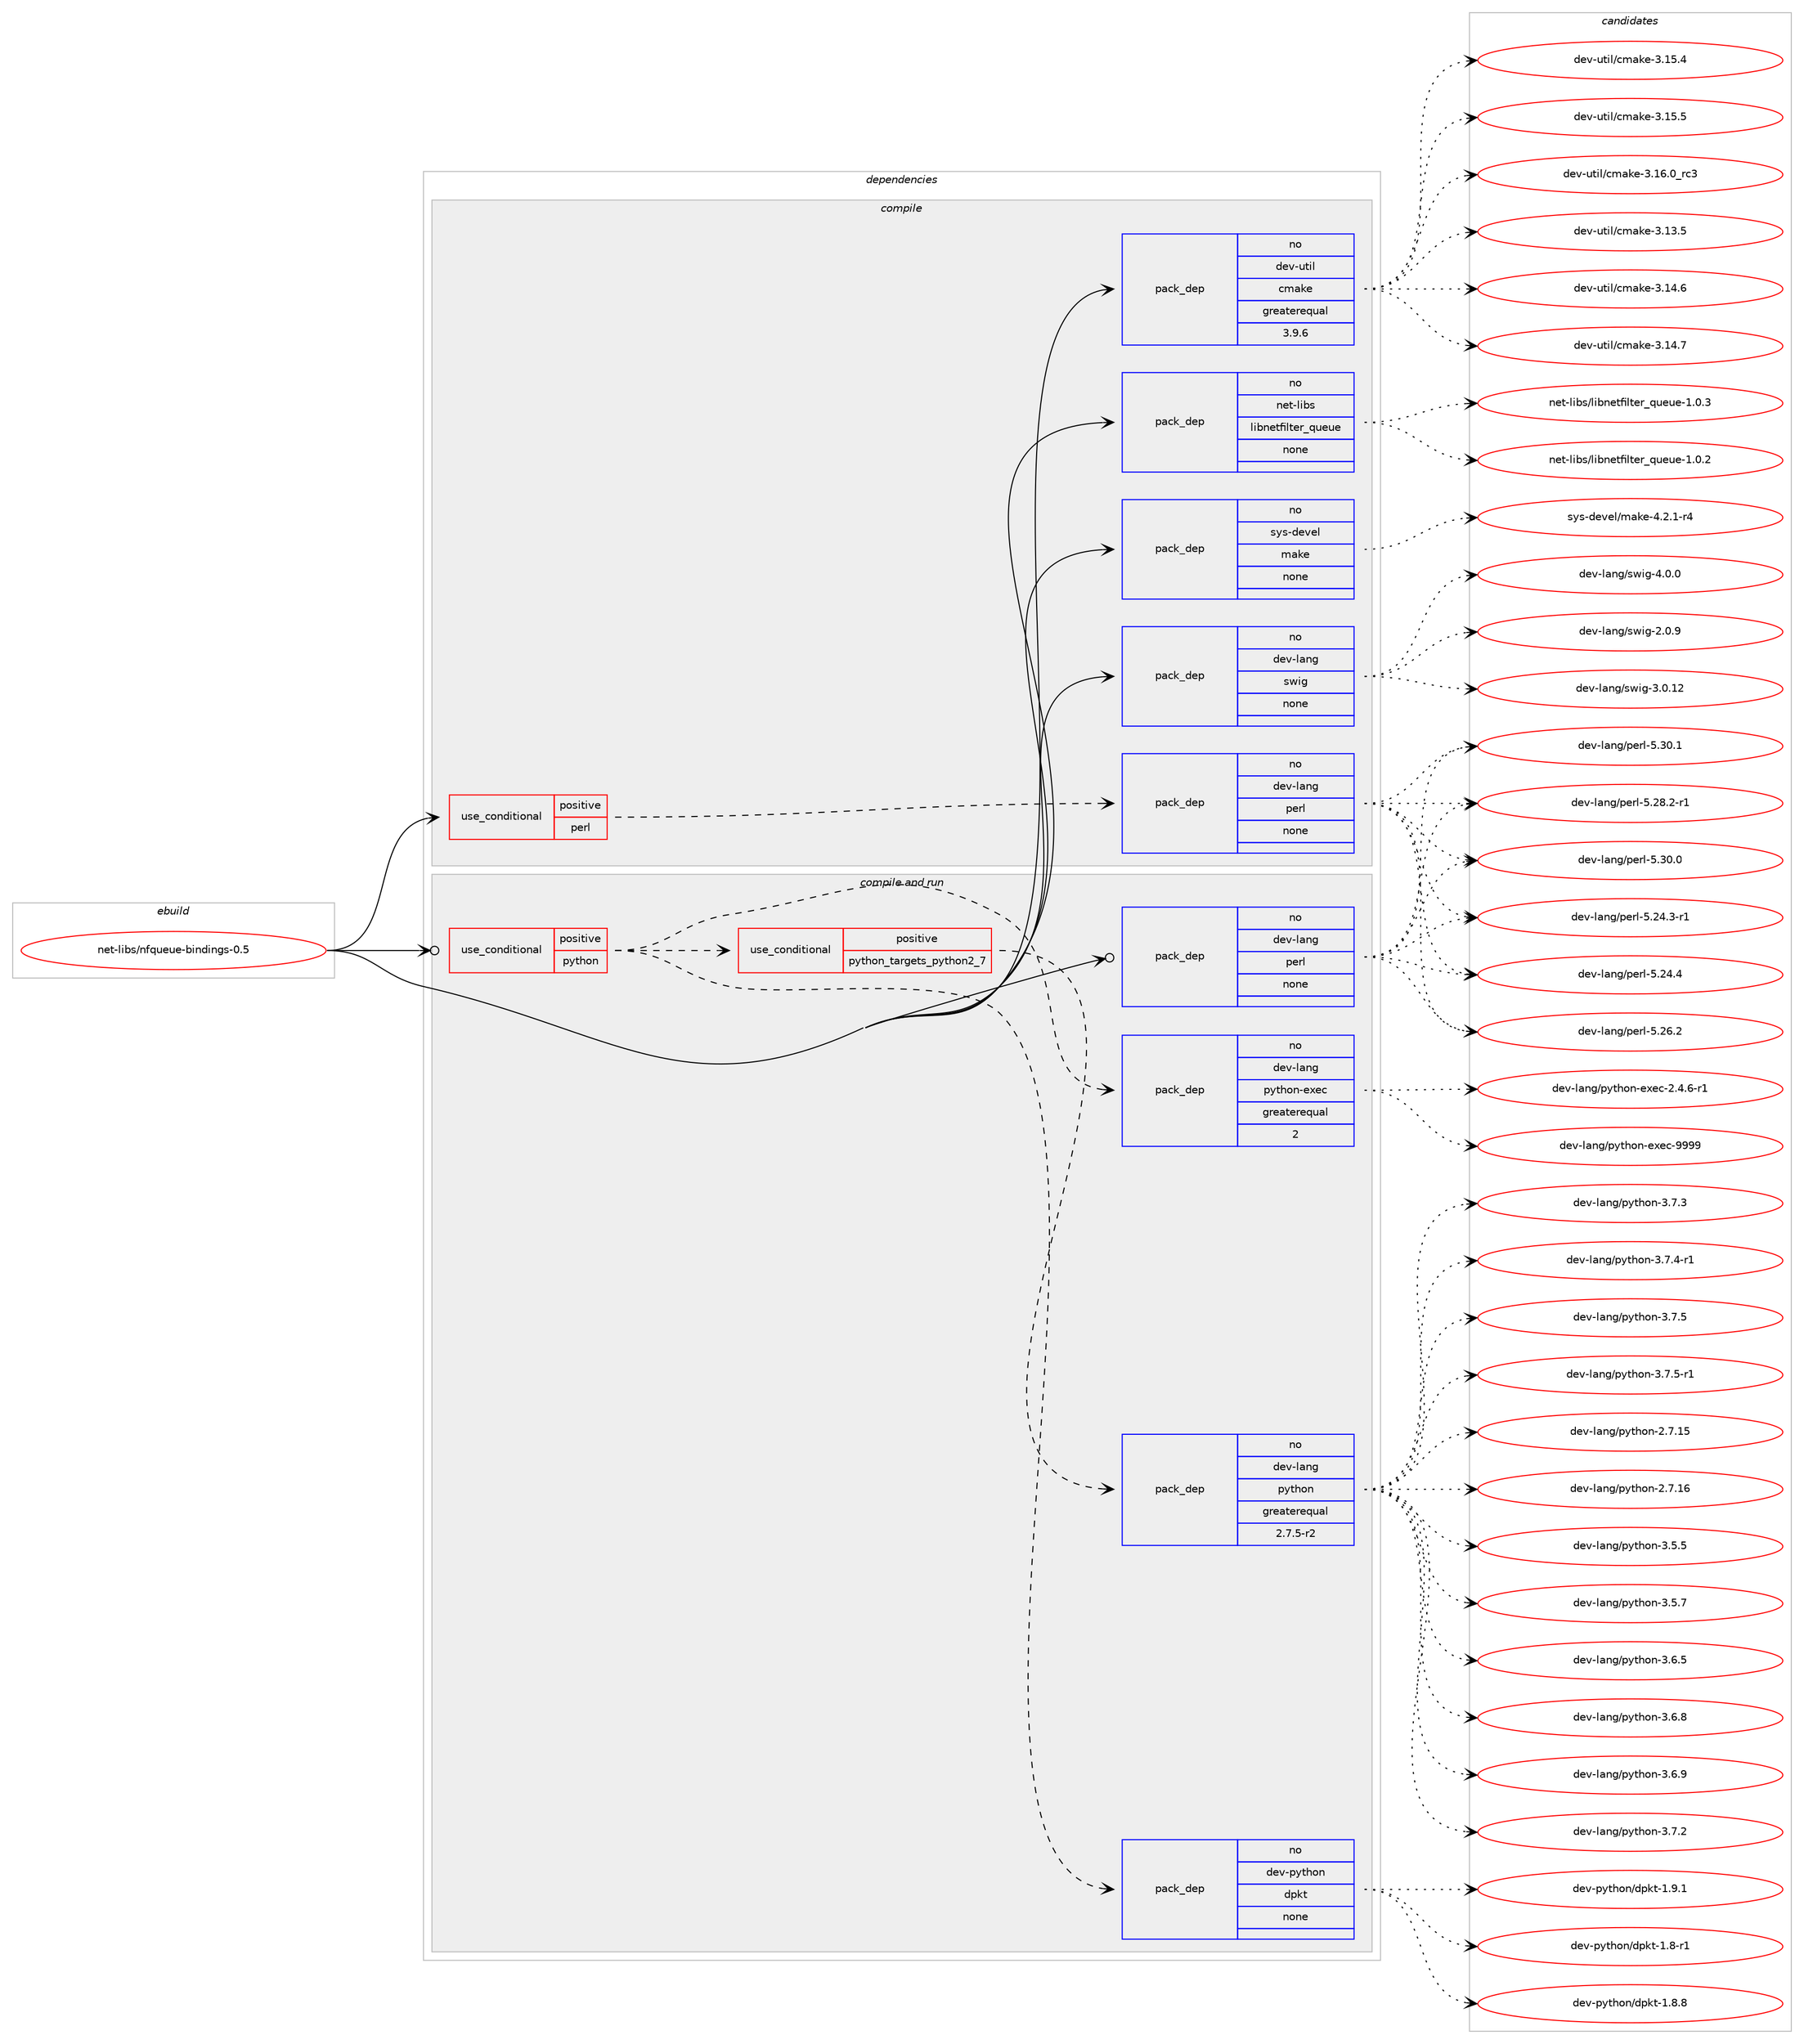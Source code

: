 digraph prolog {

# *************
# Graph options
# *************

newrank=true;
concentrate=true;
compound=true;
graph [rankdir=LR,fontname=Helvetica,fontsize=10,ranksep=1.5];#, ranksep=2.5, nodesep=0.2];
edge  [arrowhead=vee];
node  [fontname=Helvetica,fontsize=10];

# **********
# The ebuild
# **********

subgraph cluster_leftcol {
color=gray;
rank=same;
label=<<i>ebuild</i>>;
id [label="net-libs/nfqueue-bindings-0.5", color=red, width=4, href="../net-libs/nfqueue-bindings-0.5.svg"];
}

# ****************
# The dependencies
# ****************

subgraph cluster_midcol {
color=gray;
label=<<i>dependencies</i>>;
subgraph cluster_compile {
fillcolor="#eeeeee";
style=filled;
label=<<i>compile</i>>;
subgraph cond201855 {
dependency828119 [label=<<TABLE BORDER="0" CELLBORDER="1" CELLSPACING="0" CELLPADDING="4"><TR><TD ROWSPAN="3" CELLPADDING="10">use_conditional</TD></TR><TR><TD>positive</TD></TR><TR><TD>perl</TD></TR></TABLE>>, shape=none, color=red];
subgraph pack611742 {
dependency828120 [label=<<TABLE BORDER="0" CELLBORDER="1" CELLSPACING="0" CELLPADDING="4" WIDTH="220"><TR><TD ROWSPAN="6" CELLPADDING="30">pack_dep</TD></TR><TR><TD WIDTH="110">no</TD></TR><TR><TD>dev-lang</TD></TR><TR><TD>perl</TD></TR><TR><TD>none</TD></TR><TR><TD></TD></TR></TABLE>>, shape=none, color=blue];
}
dependency828119:e -> dependency828120:w [weight=20,style="dashed",arrowhead="vee"];
}
id:e -> dependency828119:w [weight=20,style="solid",arrowhead="vee"];
subgraph pack611743 {
dependency828121 [label=<<TABLE BORDER="0" CELLBORDER="1" CELLSPACING="0" CELLPADDING="4" WIDTH="220"><TR><TD ROWSPAN="6" CELLPADDING="30">pack_dep</TD></TR><TR><TD WIDTH="110">no</TD></TR><TR><TD>dev-lang</TD></TR><TR><TD>swig</TD></TR><TR><TD>none</TD></TR><TR><TD></TD></TR></TABLE>>, shape=none, color=blue];
}
id:e -> dependency828121:w [weight=20,style="solid",arrowhead="vee"];
subgraph pack611744 {
dependency828122 [label=<<TABLE BORDER="0" CELLBORDER="1" CELLSPACING="0" CELLPADDING="4" WIDTH="220"><TR><TD ROWSPAN="6" CELLPADDING="30">pack_dep</TD></TR><TR><TD WIDTH="110">no</TD></TR><TR><TD>dev-util</TD></TR><TR><TD>cmake</TD></TR><TR><TD>greaterequal</TD></TR><TR><TD>3.9.6</TD></TR></TABLE>>, shape=none, color=blue];
}
id:e -> dependency828122:w [weight=20,style="solid",arrowhead="vee"];
subgraph pack611745 {
dependency828123 [label=<<TABLE BORDER="0" CELLBORDER="1" CELLSPACING="0" CELLPADDING="4" WIDTH="220"><TR><TD ROWSPAN="6" CELLPADDING="30">pack_dep</TD></TR><TR><TD WIDTH="110">no</TD></TR><TR><TD>net-libs</TD></TR><TR><TD>libnetfilter_queue</TD></TR><TR><TD>none</TD></TR><TR><TD></TD></TR></TABLE>>, shape=none, color=blue];
}
id:e -> dependency828123:w [weight=20,style="solid",arrowhead="vee"];
subgraph pack611746 {
dependency828124 [label=<<TABLE BORDER="0" CELLBORDER="1" CELLSPACING="0" CELLPADDING="4" WIDTH="220"><TR><TD ROWSPAN="6" CELLPADDING="30">pack_dep</TD></TR><TR><TD WIDTH="110">no</TD></TR><TR><TD>sys-devel</TD></TR><TR><TD>make</TD></TR><TR><TD>none</TD></TR><TR><TD></TD></TR></TABLE>>, shape=none, color=blue];
}
id:e -> dependency828124:w [weight=20,style="solid",arrowhead="vee"];
}
subgraph cluster_compileandrun {
fillcolor="#eeeeee";
style=filled;
label=<<i>compile and run</i>>;
subgraph cond201856 {
dependency828125 [label=<<TABLE BORDER="0" CELLBORDER="1" CELLSPACING="0" CELLPADDING="4"><TR><TD ROWSPAN="3" CELLPADDING="10">use_conditional</TD></TR><TR><TD>positive</TD></TR><TR><TD>python</TD></TR></TABLE>>, shape=none, color=red];
subgraph pack611747 {
dependency828126 [label=<<TABLE BORDER="0" CELLBORDER="1" CELLSPACING="0" CELLPADDING="4" WIDTH="220"><TR><TD ROWSPAN="6" CELLPADDING="30">pack_dep</TD></TR><TR><TD WIDTH="110">no</TD></TR><TR><TD>dev-python</TD></TR><TR><TD>dpkt</TD></TR><TR><TD>none</TD></TR><TR><TD></TD></TR></TABLE>>, shape=none, color=blue];
}
dependency828125:e -> dependency828126:w [weight=20,style="dashed",arrowhead="vee"];
subgraph cond201857 {
dependency828127 [label=<<TABLE BORDER="0" CELLBORDER="1" CELLSPACING="0" CELLPADDING="4"><TR><TD ROWSPAN="3" CELLPADDING="10">use_conditional</TD></TR><TR><TD>positive</TD></TR><TR><TD>python_targets_python2_7</TD></TR></TABLE>>, shape=none, color=red];
subgraph pack611748 {
dependency828128 [label=<<TABLE BORDER="0" CELLBORDER="1" CELLSPACING="0" CELLPADDING="4" WIDTH="220"><TR><TD ROWSPAN="6" CELLPADDING="30">pack_dep</TD></TR><TR><TD WIDTH="110">no</TD></TR><TR><TD>dev-lang</TD></TR><TR><TD>python</TD></TR><TR><TD>greaterequal</TD></TR><TR><TD>2.7.5-r2</TD></TR></TABLE>>, shape=none, color=blue];
}
dependency828127:e -> dependency828128:w [weight=20,style="dashed",arrowhead="vee"];
}
dependency828125:e -> dependency828127:w [weight=20,style="dashed",arrowhead="vee"];
subgraph pack611749 {
dependency828129 [label=<<TABLE BORDER="0" CELLBORDER="1" CELLSPACING="0" CELLPADDING="4" WIDTH="220"><TR><TD ROWSPAN="6" CELLPADDING="30">pack_dep</TD></TR><TR><TD WIDTH="110">no</TD></TR><TR><TD>dev-lang</TD></TR><TR><TD>python-exec</TD></TR><TR><TD>greaterequal</TD></TR><TR><TD>2</TD></TR></TABLE>>, shape=none, color=blue];
}
dependency828125:e -> dependency828129:w [weight=20,style="dashed",arrowhead="vee"];
}
id:e -> dependency828125:w [weight=20,style="solid",arrowhead="odotvee"];
subgraph pack611750 {
dependency828130 [label=<<TABLE BORDER="0" CELLBORDER="1" CELLSPACING="0" CELLPADDING="4" WIDTH="220"><TR><TD ROWSPAN="6" CELLPADDING="30">pack_dep</TD></TR><TR><TD WIDTH="110">no</TD></TR><TR><TD>dev-lang</TD></TR><TR><TD>perl</TD></TR><TR><TD>none</TD></TR><TR><TD></TD></TR></TABLE>>, shape=none, color=blue];
}
id:e -> dependency828130:w [weight=20,style="solid",arrowhead="odotvee"];
}
subgraph cluster_run {
fillcolor="#eeeeee";
style=filled;
label=<<i>run</i>>;
}
}

# **************
# The candidates
# **************

subgraph cluster_choices {
rank=same;
color=gray;
label=<<i>candidates</i>>;

subgraph choice611742 {
color=black;
nodesep=1;
choice100101118451089711010347112101114108455346505246514511449 [label="dev-lang/perl-5.24.3-r1", color=red, width=4,href="../dev-lang/perl-5.24.3-r1.svg"];
choice10010111845108971101034711210111410845534650524652 [label="dev-lang/perl-5.24.4", color=red, width=4,href="../dev-lang/perl-5.24.4.svg"];
choice10010111845108971101034711210111410845534650544650 [label="dev-lang/perl-5.26.2", color=red, width=4,href="../dev-lang/perl-5.26.2.svg"];
choice100101118451089711010347112101114108455346505646504511449 [label="dev-lang/perl-5.28.2-r1", color=red, width=4,href="../dev-lang/perl-5.28.2-r1.svg"];
choice10010111845108971101034711210111410845534651484648 [label="dev-lang/perl-5.30.0", color=red, width=4,href="../dev-lang/perl-5.30.0.svg"];
choice10010111845108971101034711210111410845534651484649 [label="dev-lang/perl-5.30.1", color=red, width=4,href="../dev-lang/perl-5.30.1.svg"];
dependency828120:e -> choice100101118451089711010347112101114108455346505246514511449:w [style=dotted,weight="100"];
dependency828120:e -> choice10010111845108971101034711210111410845534650524652:w [style=dotted,weight="100"];
dependency828120:e -> choice10010111845108971101034711210111410845534650544650:w [style=dotted,weight="100"];
dependency828120:e -> choice100101118451089711010347112101114108455346505646504511449:w [style=dotted,weight="100"];
dependency828120:e -> choice10010111845108971101034711210111410845534651484648:w [style=dotted,weight="100"];
dependency828120:e -> choice10010111845108971101034711210111410845534651484649:w [style=dotted,weight="100"];
}
subgraph choice611743 {
color=black;
nodesep=1;
choice100101118451089711010347115119105103455046484657 [label="dev-lang/swig-2.0.9", color=red, width=4,href="../dev-lang/swig-2.0.9.svg"];
choice10010111845108971101034711511910510345514648464950 [label="dev-lang/swig-3.0.12", color=red, width=4,href="../dev-lang/swig-3.0.12.svg"];
choice100101118451089711010347115119105103455246484648 [label="dev-lang/swig-4.0.0", color=red, width=4,href="../dev-lang/swig-4.0.0.svg"];
dependency828121:e -> choice100101118451089711010347115119105103455046484657:w [style=dotted,weight="100"];
dependency828121:e -> choice10010111845108971101034711511910510345514648464950:w [style=dotted,weight="100"];
dependency828121:e -> choice100101118451089711010347115119105103455246484648:w [style=dotted,weight="100"];
}
subgraph choice611744 {
color=black;
nodesep=1;
choice1001011184511711610510847991099710710145514649514653 [label="dev-util/cmake-3.13.5", color=red, width=4,href="../dev-util/cmake-3.13.5.svg"];
choice1001011184511711610510847991099710710145514649524654 [label="dev-util/cmake-3.14.6", color=red, width=4,href="../dev-util/cmake-3.14.6.svg"];
choice1001011184511711610510847991099710710145514649524655 [label="dev-util/cmake-3.14.7", color=red, width=4,href="../dev-util/cmake-3.14.7.svg"];
choice1001011184511711610510847991099710710145514649534652 [label="dev-util/cmake-3.15.4", color=red, width=4,href="../dev-util/cmake-3.15.4.svg"];
choice1001011184511711610510847991099710710145514649534653 [label="dev-util/cmake-3.15.5", color=red, width=4,href="../dev-util/cmake-3.15.5.svg"];
choice1001011184511711610510847991099710710145514649544648951149951 [label="dev-util/cmake-3.16.0_rc3", color=red, width=4,href="../dev-util/cmake-3.16.0_rc3.svg"];
dependency828122:e -> choice1001011184511711610510847991099710710145514649514653:w [style=dotted,weight="100"];
dependency828122:e -> choice1001011184511711610510847991099710710145514649524654:w [style=dotted,weight="100"];
dependency828122:e -> choice1001011184511711610510847991099710710145514649524655:w [style=dotted,weight="100"];
dependency828122:e -> choice1001011184511711610510847991099710710145514649534652:w [style=dotted,weight="100"];
dependency828122:e -> choice1001011184511711610510847991099710710145514649534653:w [style=dotted,weight="100"];
dependency828122:e -> choice1001011184511711610510847991099710710145514649544648951149951:w [style=dotted,weight="100"];
}
subgraph choice611745 {
color=black;
nodesep=1;
choice1101011164510810598115471081059811010111610210510811610111495113117101117101454946484650 [label="net-libs/libnetfilter_queue-1.0.2", color=red, width=4,href="../net-libs/libnetfilter_queue-1.0.2.svg"];
choice1101011164510810598115471081059811010111610210510811610111495113117101117101454946484651 [label="net-libs/libnetfilter_queue-1.0.3", color=red, width=4,href="../net-libs/libnetfilter_queue-1.0.3.svg"];
dependency828123:e -> choice1101011164510810598115471081059811010111610210510811610111495113117101117101454946484650:w [style=dotted,weight="100"];
dependency828123:e -> choice1101011164510810598115471081059811010111610210510811610111495113117101117101454946484651:w [style=dotted,weight="100"];
}
subgraph choice611746 {
color=black;
nodesep=1;
choice1151211154510010111810110847109971071014552465046494511452 [label="sys-devel/make-4.2.1-r4", color=red, width=4,href="../sys-devel/make-4.2.1-r4.svg"];
dependency828124:e -> choice1151211154510010111810110847109971071014552465046494511452:w [style=dotted,weight="100"];
}
subgraph choice611747 {
color=black;
nodesep=1;
choice1001011184511212111610411111047100112107116454946564511449 [label="dev-python/dpkt-1.8-r1", color=red, width=4,href="../dev-python/dpkt-1.8-r1.svg"];
choice1001011184511212111610411111047100112107116454946564656 [label="dev-python/dpkt-1.8.8", color=red, width=4,href="../dev-python/dpkt-1.8.8.svg"];
choice1001011184511212111610411111047100112107116454946574649 [label="dev-python/dpkt-1.9.1", color=red, width=4,href="../dev-python/dpkt-1.9.1.svg"];
dependency828126:e -> choice1001011184511212111610411111047100112107116454946564511449:w [style=dotted,weight="100"];
dependency828126:e -> choice1001011184511212111610411111047100112107116454946564656:w [style=dotted,weight="100"];
dependency828126:e -> choice1001011184511212111610411111047100112107116454946574649:w [style=dotted,weight="100"];
}
subgraph choice611748 {
color=black;
nodesep=1;
choice10010111845108971101034711212111610411111045504655464953 [label="dev-lang/python-2.7.15", color=red, width=4,href="../dev-lang/python-2.7.15.svg"];
choice10010111845108971101034711212111610411111045504655464954 [label="dev-lang/python-2.7.16", color=red, width=4,href="../dev-lang/python-2.7.16.svg"];
choice100101118451089711010347112121116104111110455146534653 [label="dev-lang/python-3.5.5", color=red, width=4,href="../dev-lang/python-3.5.5.svg"];
choice100101118451089711010347112121116104111110455146534655 [label="dev-lang/python-3.5.7", color=red, width=4,href="../dev-lang/python-3.5.7.svg"];
choice100101118451089711010347112121116104111110455146544653 [label="dev-lang/python-3.6.5", color=red, width=4,href="../dev-lang/python-3.6.5.svg"];
choice100101118451089711010347112121116104111110455146544656 [label="dev-lang/python-3.6.8", color=red, width=4,href="../dev-lang/python-3.6.8.svg"];
choice100101118451089711010347112121116104111110455146544657 [label="dev-lang/python-3.6.9", color=red, width=4,href="../dev-lang/python-3.6.9.svg"];
choice100101118451089711010347112121116104111110455146554650 [label="dev-lang/python-3.7.2", color=red, width=4,href="../dev-lang/python-3.7.2.svg"];
choice100101118451089711010347112121116104111110455146554651 [label="dev-lang/python-3.7.3", color=red, width=4,href="../dev-lang/python-3.7.3.svg"];
choice1001011184510897110103471121211161041111104551465546524511449 [label="dev-lang/python-3.7.4-r1", color=red, width=4,href="../dev-lang/python-3.7.4-r1.svg"];
choice100101118451089711010347112121116104111110455146554653 [label="dev-lang/python-3.7.5", color=red, width=4,href="../dev-lang/python-3.7.5.svg"];
choice1001011184510897110103471121211161041111104551465546534511449 [label="dev-lang/python-3.7.5-r1", color=red, width=4,href="../dev-lang/python-3.7.5-r1.svg"];
dependency828128:e -> choice10010111845108971101034711212111610411111045504655464953:w [style=dotted,weight="100"];
dependency828128:e -> choice10010111845108971101034711212111610411111045504655464954:w [style=dotted,weight="100"];
dependency828128:e -> choice100101118451089711010347112121116104111110455146534653:w [style=dotted,weight="100"];
dependency828128:e -> choice100101118451089711010347112121116104111110455146534655:w [style=dotted,weight="100"];
dependency828128:e -> choice100101118451089711010347112121116104111110455146544653:w [style=dotted,weight="100"];
dependency828128:e -> choice100101118451089711010347112121116104111110455146544656:w [style=dotted,weight="100"];
dependency828128:e -> choice100101118451089711010347112121116104111110455146544657:w [style=dotted,weight="100"];
dependency828128:e -> choice100101118451089711010347112121116104111110455146554650:w [style=dotted,weight="100"];
dependency828128:e -> choice100101118451089711010347112121116104111110455146554651:w [style=dotted,weight="100"];
dependency828128:e -> choice1001011184510897110103471121211161041111104551465546524511449:w [style=dotted,weight="100"];
dependency828128:e -> choice100101118451089711010347112121116104111110455146554653:w [style=dotted,weight="100"];
dependency828128:e -> choice1001011184510897110103471121211161041111104551465546534511449:w [style=dotted,weight="100"];
}
subgraph choice611749 {
color=black;
nodesep=1;
choice10010111845108971101034711212111610411111045101120101994550465246544511449 [label="dev-lang/python-exec-2.4.6-r1", color=red, width=4,href="../dev-lang/python-exec-2.4.6-r1.svg"];
choice10010111845108971101034711212111610411111045101120101994557575757 [label="dev-lang/python-exec-9999", color=red, width=4,href="../dev-lang/python-exec-9999.svg"];
dependency828129:e -> choice10010111845108971101034711212111610411111045101120101994550465246544511449:w [style=dotted,weight="100"];
dependency828129:e -> choice10010111845108971101034711212111610411111045101120101994557575757:w [style=dotted,weight="100"];
}
subgraph choice611750 {
color=black;
nodesep=1;
choice100101118451089711010347112101114108455346505246514511449 [label="dev-lang/perl-5.24.3-r1", color=red, width=4,href="../dev-lang/perl-5.24.3-r1.svg"];
choice10010111845108971101034711210111410845534650524652 [label="dev-lang/perl-5.24.4", color=red, width=4,href="../dev-lang/perl-5.24.4.svg"];
choice10010111845108971101034711210111410845534650544650 [label="dev-lang/perl-5.26.2", color=red, width=4,href="../dev-lang/perl-5.26.2.svg"];
choice100101118451089711010347112101114108455346505646504511449 [label="dev-lang/perl-5.28.2-r1", color=red, width=4,href="../dev-lang/perl-5.28.2-r1.svg"];
choice10010111845108971101034711210111410845534651484648 [label="dev-lang/perl-5.30.0", color=red, width=4,href="../dev-lang/perl-5.30.0.svg"];
choice10010111845108971101034711210111410845534651484649 [label="dev-lang/perl-5.30.1", color=red, width=4,href="../dev-lang/perl-5.30.1.svg"];
dependency828130:e -> choice100101118451089711010347112101114108455346505246514511449:w [style=dotted,weight="100"];
dependency828130:e -> choice10010111845108971101034711210111410845534650524652:w [style=dotted,weight="100"];
dependency828130:e -> choice10010111845108971101034711210111410845534650544650:w [style=dotted,weight="100"];
dependency828130:e -> choice100101118451089711010347112101114108455346505646504511449:w [style=dotted,weight="100"];
dependency828130:e -> choice10010111845108971101034711210111410845534651484648:w [style=dotted,weight="100"];
dependency828130:e -> choice10010111845108971101034711210111410845534651484649:w [style=dotted,weight="100"];
}
}

}
